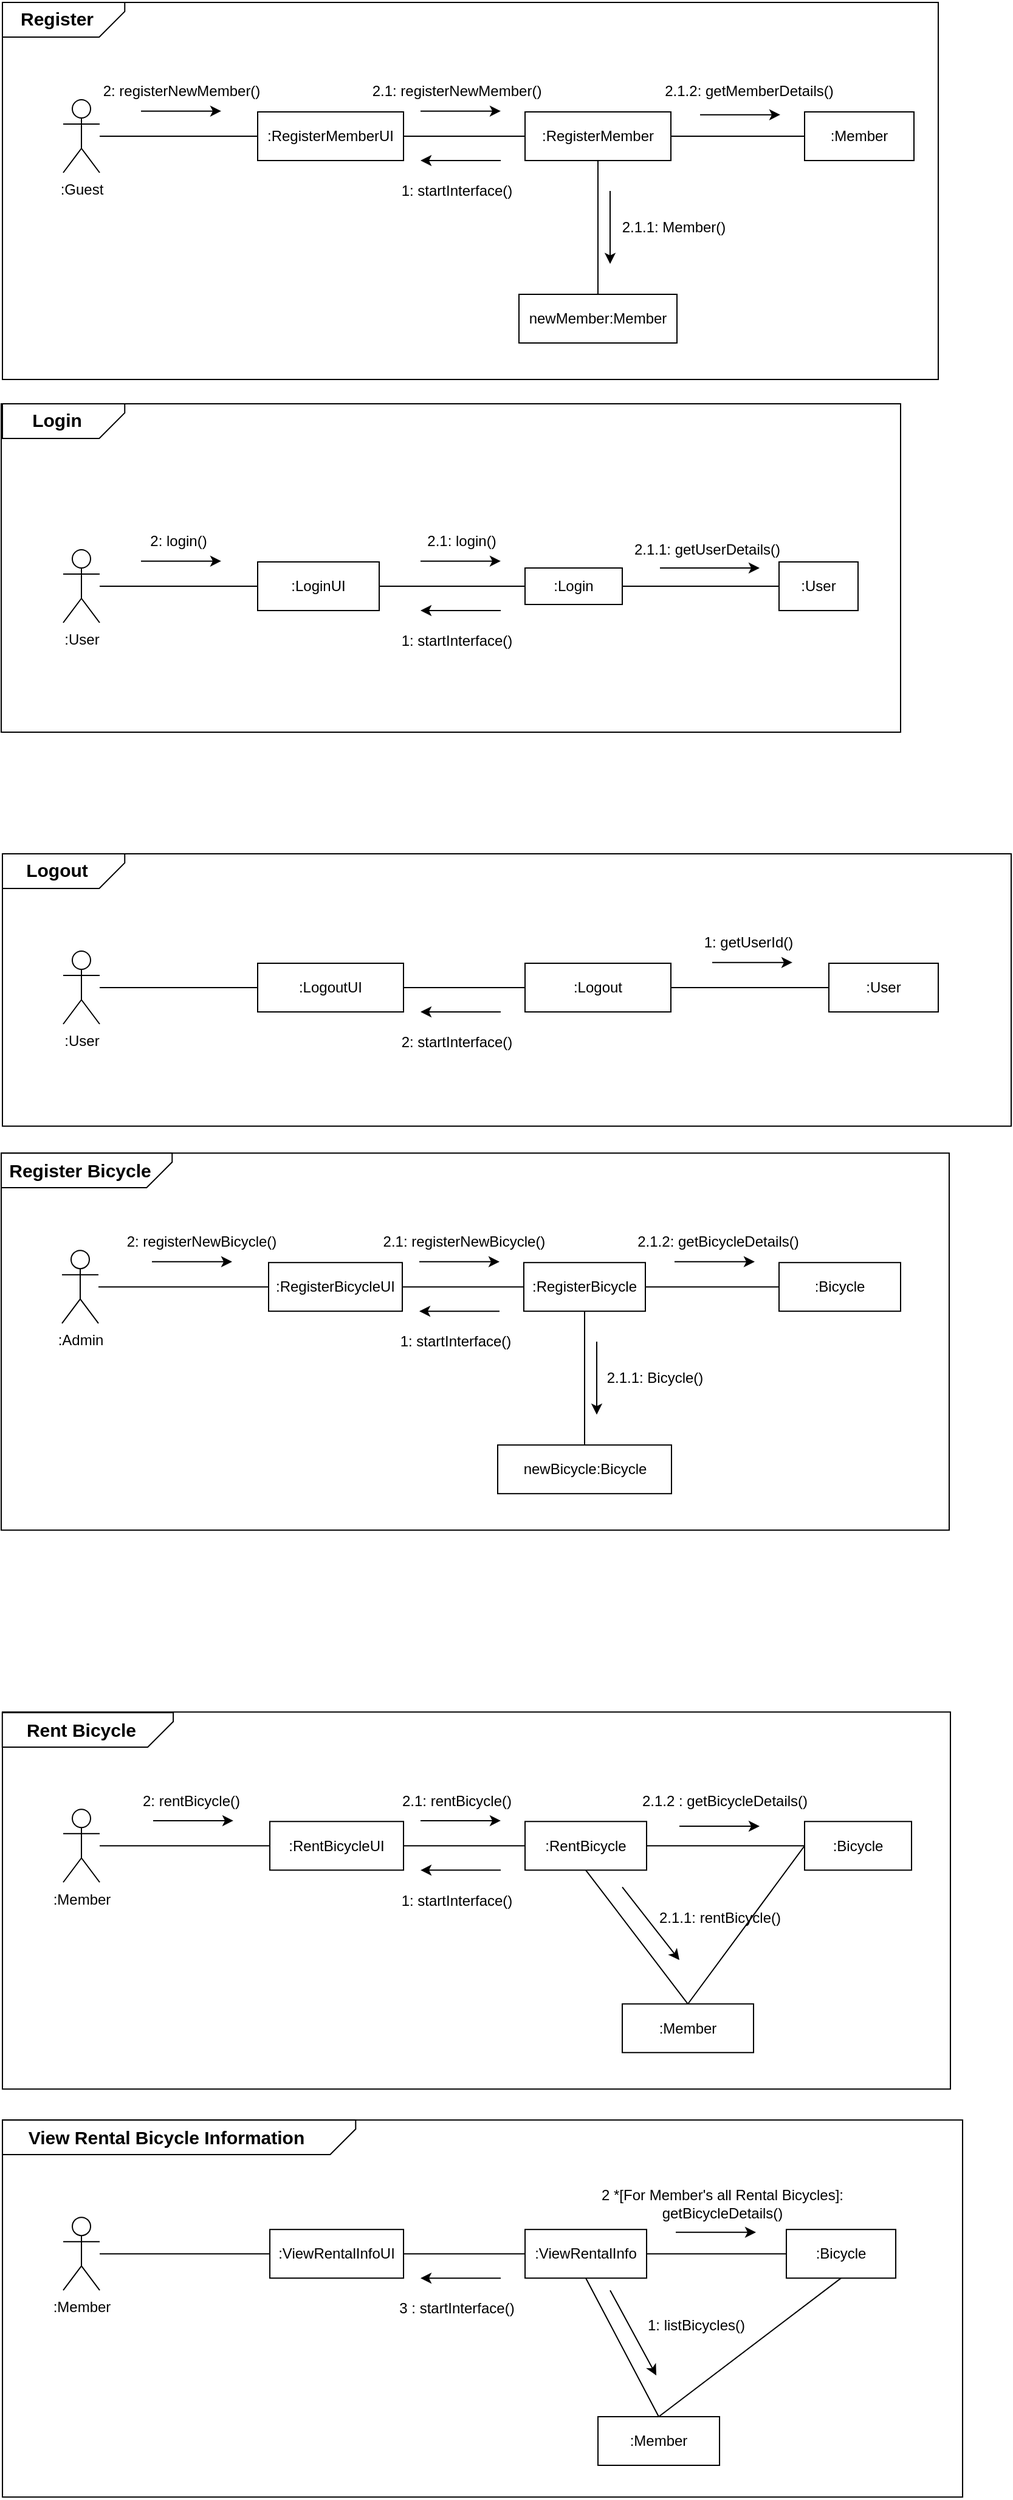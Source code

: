 <mxfile version="26.2.15">
  <diagram name="페이지-1" id="n28g4y-OUyf410SFKT3C">
    <mxGraphModel dx="1018" dy="777" grid="1" gridSize="10" guides="1" tooltips="1" connect="1" arrows="1" fold="1" page="1" pageScale="1" pageWidth="1000" pageHeight="700" math="0" shadow="0">
      <root>
        <mxCell id="0" />
        <mxCell id="1" parent="0" />
        <mxCell id="VfWwHx3MwapYfcLZFJRd-1" value="" style="rounded=0;whiteSpace=wrap;html=1;" parent="1" vertex="1">
          <mxGeometry x="15.01" y="10" width="770" height="310" as="geometry" />
        </mxCell>
        <mxCell id="VfWwHx3MwapYfcLZFJRd-2" value=":Guest" style="shape=umlActor;verticalLabelPosition=bottom;verticalAlign=top;html=1;outlineConnect=0;" parent="1" vertex="1">
          <mxGeometry x="65.01" y="90" width="30" height="60" as="geometry" />
        </mxCell>
        <mxCell id="VfWwHx3MwapYfcLZFJRd-3" value=":RegisterMemberUI" style="rounded=0;whiteSpace=wrap;html=1;" parent="1" vertex="1">
          <mxGeometry x="225.01" y="100" width="120" height="40" as="geometry" />
        </mxCell>
        <mxCell id="VfWwHx3MwapYfcLZFJRd-4" value=":RegisterMember" style="rounded=0;whiteSpace=wrap;html=1;" parent="1" vertex="1">
          <mxGeometry x="445.01" y="100" width="120" height="40" as="geometry" />
        </mxCell>
        <mxCell id="VfWwHx3MwapYfcLZFJRd-5" value="" style="endArrow=none;html=1;rounded=0;exitX=1;exitY=0.5;exitDx=0;exitDy=0;entryX=0;entryY=0.5;entryDx=0;entryDy=0;" parent="1" source="VfWwHx3MwapYfcLZFJRd-3" target="VfWwHx3MwapYfcLZFJRd-4" edge="1">
          <mxGeometry width="50" height="50" relative="1" as="geometry">
            <mxPoint x="385.01" y="170" as="sourcePoint" />
            <mxPoint x="435.01" y="120" as="targetPoint" />
          </mxGeometry>
        </mxCell>
        <mxCell id="VfWwHx3MwapYfcLZFJRd-6" value="" style="endArrow=none;html=1;rounded=0;entryX=0;entryY=0.5;entryDx=0;entryDy=0;" parent="1" source="VfWwHx3MwapYfcLZFJRd-2" target="VfWwHx3MwapYfcLZFJRd-3" edge="1">
          <mxGeometry width="50" height="50" relative="1" as="geometry">
            <mxPoint x="385.01" y="170" as="sourcePoint" />
            <mxPoint x="435.01" y="120" as="targetPoint" />
          </mxGeometry>
        </mxCell>
        <mxCell id="VfWwHx3MwapYfcLZFJRd-7" value=":Member" style="rounded=0;whiteSpace=wrap;html=1;" parent="1" vertex="1">
          <mxGeometry x="675.01" y="100" width="90" height="40" as="geometry" />
        </mxCell>
        <mxCell id="VfWwHx3MwapYfcLZFJRd-8" value="" style="endArrow=none;html=1;rounded=0;entryX=0.5;entryY=1;entryDx=0;entryDy=0;exitX=0.5;exitY=0;exitDx=0;exitDy=0;" parent="1" source="VfWwHx3MwapYfcLZFJRd-14" target="VfWwHx3MwapYfcLZFJRd-4" edge="1">
          <mxGeometry width="50" height="50" relative="1" as="geometry">
            <mxPoint x="615.01" y="250" as="sourcePoint" />
            <mxPoint x="445.01" y="120" as="targetPoint" />
          </mxGeometry>
        </mxCell>
        <mxCell id="VfWwHx3MwapYfcLZFJRd-9" value="" style="endArrow=classic;html=1;rounded=0;" parent="1" edge="1">
          <mxGeometry width="50" height="50" relative="1" as="geometry">
            <mxPoint x="425.01" y="140" as="sourcePoint" />
            <mxPoint x="359.01" y="140" as="targetPoint" />
          </mxGeometry>
        </mxCell>
        <mxCell id="VfWwHx3MwapYfcLZFJRd-10" value="" style="group" parent="1" vertex="1" connectable="0">
          <mxGeometry x="15.015" y="30.005" width="167.5" height="82.82" as="geometry" />
        </mxCell>
        <mxCell id="VfWwHx3MwapYfcLZFJRd-11" value="" style="shape=card;whiteSpace=wrap;html=1;rotation=90;direction=south;size=21;" parent="VfWwHx3MwapYfcLZFJRd-10" vertex="1">
          <mxGeometry x="36.09" y="-56.09" width="28.44" height="100.64" as="geometry" />
        </mxCell>
        <mxCell id="VfWwHx3MwapYfcLZFJRd-12" value="&lt;font style=&quot;font-size: 15px;&quot;&gt;&lt;b&gt;Register&lt;/b&gt;&lt;/font&gt;" style="text;html=1;align=center;verticalAlign=middle;whiteSpace=wrap;rounded=0;" parent="VfWwHx3MwapYfcLZFJRd-10" vertex="1">
          <mxGeometry x="0.005" y="-21.995" width="90" height="30" as="geometry" />
        </mxCell>
        <mxCell id="VfWwHx3MwapYfcLZFJRd-13" value="1: startInterface()" style="text;html=1;align=center;verticalAlign=middle;whiteSpace=wrap;rounded=0;" parent="1" vertex="1">
          <mxGeometry x="329.01" y="150" width="120" height="30" as="geometry" />
        </mxCell>
        <mxCell id="VfWwHx3MwapYfcLZFJRd-14" value="newMember:Member" style="rounded=0;whiteSpace=wrap;html=1;" parent="1" vertex="1">
          <mxGeometry x="440.01" y="250" width="130" height="40" as="geometry" />
        </mxCell>
        <mxCell id="VfWwHx3MwapYfcLZFJRd-15" value="" style="endArrow=classic;html=1;rounded=0;" parent="1" edge="1">
          <mxGeometry width="50" height="50" relative="1" as="geometry">
            <mxPoint x="359.01" y="99.33" as="sourcePoint" />
            <mxPoint x="425.01" y="99.33" as="targetPoint" />
          </mxGeometry>
        </mxCell>
        <mxCell id="VfWwHx3MwapYfcLZFJRd-16" value="" style="endArrow=classic;html=1;rounded=0;" parent="1" edge="1">
          <mxGeometry width="50" height="50" relative="1" as="geometry">
            <mxPoint x="129.01" y="99.33" as="sourcePoint" />
            <mxPoint x="195.01" y="99.33" as="targetPoint" />
          </mxGeometry>
        </mxCell>
        <mxCell id="VfWwHx3MwapYfcLZFJRd-17" value="2: registerNewMember()" style="text;html=1;align=center;verticalAlign=middle;whiteSpace=wrap;rounded=0;" parent="1" vertex="1">
          <mxGeometry x="95.01" y="68" width="134.99" height="30" as="geometry" />
        </mxCell>
        <mxCell id="VfWwHx3MwapYfcLZFJRd-18" value="2.1.1: Member()" style="text;html=1;align=center;verticalAlign=middle;whiteSpace=wrap;rounded=0;" parent="1" vertex="1">
          <mxGeometry x="505.01" y="180" width="125" height="30" as="geometry" />
        </mxCell>
        <mxCell id="VfWwHx3MwapYfcLZFJRd-19" value="2.1: registerNewMember()" style="text;html=1;align=center;verticalAlign=middle;whiteSpace=wrap;rounded=0;" parent="1" vertex="1">
          <mxGeometry x="316.01" y="68" width="146" height="30" as="geometry" />
        </mxCell>
        <mxCell id="VfWwHx3MwapYfcLZFJRd-20" value="" style="endArrow=classic;html=1;rounded=0;" parent="1" edge="1">
          <mxGeometry width="50" height="50" relative="1" as="geometry">
            <mxPoint x="515.01" y="165" as="sourcePoint" />
            <mxPoint x="515.01" y="225" as="targetPoint" />
          </mxGeometry>
        </mxCell>
        <mxCell id="VfWwHx3MwapYfcLZFJRd-21" value="" style="endArrow=none;html=1;rounded=0;entryX=0;entryY=0.5;entryDx=0;entryDy=0;exitX=1;exitY=0.5;exitDx=0;exitDy=0;" parent="1" source="VfWwHx3MwapYfcLZFJRd-4" target="VfWwHx3MwapYfcLZFJRd-7" edge="1">
          <mxGeometry width="50" height="50" relative="1" as="geometry">
            <mxPoint x="565.01" y="140" as="sourcePoint" />
            <mxPoint x="615.01" y="90" as="targetPoint" />
          </mxGeometry>
        </mxCell>
        <mxCell id="VfWwHx3MwapYfcLZFJRd-22" value="" style="endArrow=classic;html=1;rounded=0;" parent="1" edge="1">
          <mxGeometry width="50" height="50" relative="1" as="geometry">
            <mxPoint x="589.01" y="102.33" as="sourcePoint" />
            <mxPoint x="655.01" y="102.33" as="targetPoint" />
          </mxGeometry>
        </mxCell>
        <mxCell id="VfWwHx3MwapYfcLZFJRd-23" value="2.1.2: getMemberDetails()" style="text;html=1;align=center;verticalAlign=middle;whiteSpace=wrap;rounded=0;" parent="1" vertex="1">
          <mxGeometry x="535.01" y="68" width="189" height="30" as="geometry" />
        </mxCell>
        <mxCell id="VfWwHx3MwapYfcLZFJRd-24" value="" style="rounded=0;whiteSpace=wrap;html=1;" parent="1" vertex="1">
          <mxGeometry x="14" y="340" width="740" height="270" as="geometry" />
        </mxCell>
        <mxCell id="VfWwHx3MwapYfcLZFJRd-25" value=":User" style="shape=umlActor;verticalLabelPosition=bottom;verticalAlign=top;html=1;outlineConnect=0;" parent="1" vertex="1">
          <mxGeometry x="65" y="459.995" width="30" height="60" as="geometry" />
        </mxCell>
        <mxCell id="VfWwHx3MwapYfcLZFJRd-26" value=":Login&lt;span style=&quot;background-color: transparent; color: light-dark(rgb(0, 0, 0), rgb(255, 255, 255));&quot;&gt;UI&lt;/span&gt;" style="rounded=0;whiteSpace=wrap;html=1;" parent="1" vertex="1">
          <mxGeometry x="225" y="470" width="100" height="40" as="geometry" />
        </mxCell>
        <mxCell id="VfWwHx3MwapYfcLZFJRd-27" value=":Login" style="rounded=0;whiteSpace=wrap;html=1;" parent="1" vertex="1">
          <mxGeometry x="445" y="475" width="80" height="30" as="geometry" />
        </mxCell>
        <mxCell id="VfWwHx3MwapYfcLZFJRd-28" value="" style="endArrow=none;html=1;rounded=0;exitX=1;exitY=0.5;exitDx=0;exitDy=0;entryX=0;entryY=0.5;entryDx=0;entryDy=0;" parent="1" source="VfWwHx3MwapYfcLZFJRd-26" target="VfWwHx3MwapYfcLZFJRd-27" edge="1">
          <mxGeometry width="50" height="50" relative="1" as="geometry">
            <mxPoint x="385" y="539.995" as="sourcePoint" />
            <mxPoint x="435" y="489.995" as="targetPoint" />
          </mxGeometry>
        </mxCell>
        <mxCell id="VfWwHx3MwapYfcLZFJRd-29" value="" style="endArrow=none;html=1;rounded=0;entryX=0;entryY=0.5;entryDx=0;entryDy=0;" parent="1" source="VfWwHx3MwapYfcLZFJRd-25" target="VfWwHx3MwapYfcLZFJRd-26" edge="1">
          <mxGeometry width="50" height="50" relative="1" as="geometry">
            <mxPoint x="385" y="539.995" as="sourcePoint" />
            <mxPoint x="435" y="489.995" as="targetPoint" />
          </mxGeometry>
        </mxCell>
        <mxCell id="VfWwHx3MwapYfcLZFJRd-30" value="" style="endArrow=none;html=1;rounded=0;entryX=1;entryY=0.5;entryDx=0;entryDy=0;exitX=0;exitY=0.5;exitDx=0;exitDy=0;" parent="1" source="VfWwHx3MwapYfcLZFJRd-40" target="VfWwHx3MwapYfcLZFJRd-27" edge="1">
          <mxGeometry width="50" height="50" relative="1" as="geometry">
            <mxPoint x="665" y="490.005" as="sourcePoint" />
            <mxPoint x="445" y="489.995" as="targetPoint" />
          </mxGeometry>
        </mxCell>
        <mxCell id="VfWwHx3MwapYfcLZFJRd-31" value="" style="endArrow=classic;html=1;rounded=0;" parent="1" edge="1">
          <mxGeometry width="50" height="50" relative="1" as="geometry">
            <mxPoint x="425" y="509.995" as="sourcePoint" />
            <mxPoint x="359" y="509.995" as="targetPoint" />
          </mxGeometry>
        </mxCell>
        <mxCell id="VfWwHx3MwapYfcLZFJRd-32" value="" style="group" parent="1" vertex="1" connectable="0">
          <mxGeometry x="15.005" y="400" width="167.5" height="82.82" as="geometry" />
        </mxCell>
        <mxCell id="VfWwHx3MwapYfcLZFJRd-33" value="" style="shape=card;whiteSpace=wrap;html=1;rotation=90;direction=south;size=21;" parent="VfWwHx3MwapYfcLZFJRd-32" vertex="1">
          <mxGeometry x="36.09" y="-96.09" width="28.44" height="100.64" as="geometry" />
        </mxCell>
        <mxCell id="VfWwHx3MwapYfcLZFJRd-34" value="&lt;font style=&quot;font-size: 15px;&quot;&gt;&lt;b&gt;Login&lt;/b&gt;&lt;/font&gt;" style="text;html=1;align=center;verticalAlign=middle;whiteSpace=wrap;rounded=0;" parent="VfWwHx3MwapYfcLZFJRd-32" vertex="1">
          <mxGeometry x="0.005" y="-61.995" width="90" height="30" as="geometry" />
        </mxCell>
        <mxCell id="VfWwHx3MwapYfcLZFJRd-35" value="1: startInterface()" style="text;html=1;align=center;verticalAlign=middle;whiteSpace=wrap;rounded=0;" parent="1" vertex="1">
          <mxGeometry x="329" y="519.995" width="120" height="30" as="geometry" />
        </mxCell>
        <mxCell id="VfWwHx3MwapYfcLZFJRd-36" value="" style="endArrow=classic;html=1;rounded=0;" parent="1" edge="1">
          <mxGeometry width="50" height="50" relative="1" as="geometry">
            <mxPoint x="359" y="469.325" as="sourcePoint" />
            <mxPoint x="425" y="469.325" as="targetPoint" />
          </mxGeometry>
        </mxCell>
        <mxCell id="VfWwHx3MwapYfcLZFJRd-37" value="" style="endArrow=classic;html=1;rounded=0;" parent="1" edge="1">
          <mxGeometry width="50" height="50" relative="1" as="geometry">
            <mxPoint x="129" y="469.325" as="sourcePoint" />
            <mxPoint x="195" y="469.325" as="targetPoint" />
          </mxGeometry>
        </mxCell>
        <mxCell id="VfWwHx3MwapYfcLZFJRd-38" value="2: login&lt;span style=&quot;background-color: transparent; color: light-dark(rgb(0, 0, 0), rgb(255, 255, 255));&quot;&gt;()&lt;/span&gt;" style="text;html=1;align=center;verticalAlign=middle;whiteSpace=wrap;rounded=0;" parent="1" vertex="1">
          <mxGeometry x="95" y="437.995" width="130" height="30" as="geometry" />
        </mxCell>
        <mxCell id="VfWwHx3MwapYfcLZFJRd-39" value="2.1: login()" style="text;html=1;align=center;verticalAlign=middle;whiteSpace=wrap;rounded=0;" parent="1" vertex="1">
          <mxGeometry x="320" y="437.995" width="146" height="30" as="geometry" />
        </mxCell>
        <mxCell id="VfWwHx3MwapYfcLZFJRd-40" value=":User" style="rounded=0;whiteSpace=wrap;html=1;" parent="1" vertex="1">
          <mxGeometry x="654" y="470.01" width="65" height="40" as="geometry" />
        </mxCell>
        <mxCell id="VfWwHx3MwapYfcLZFJRd-41" value="" style="endArrow=classic;html=1;rounded=0;" parent="1" edge="1">
          <mxGeometry width="50" height="50" relative="1" as="geometry">
            <mxPoint x="556" y="475" as="sourcePoint" />
            <mxPoint x="638" y="475" as="targetPoint" />
          </mxGeometry>
        </mxCell>
        <mxCell id="VfWwHx3MwapYfcLZFJRd-42" value="2.1.1: getUserDetails()" style="text;html=1;align=center;verticalAlign=middle;whiteSpace=wrap;rounded=0;" parent="1" vertex="1">
          <mxGeometry x="525" y="445" width="140" height="30" as="geometry" />
        </mxCell>
        <mxCell id="VfWwHx3MwapYfcLZFJRd-43" value="" style="rounded=0;whiteSpace=wrap;html=1;" parent="1" vertex="1">
          <mxGeometry x="15" y="710" width="830" height="223.91" as="geometry" />
        </mxCell>
        <mxCell id="VfWwHx3MwapYfcLZFJRd-44" value=":User" style="shape=umlActor;verticalLabelPosition=bottom;verticalAlign=top;html=1;outlineConnect=0;" parent="1" vertex="1">
          <mxGeometry x="65" y="789.995" width="30" height="60" as="geometry" />
        </mxCell>
        <mxCell id="VfWwHx3MwapYfcLZFJRd-45" value=":LogoutUI" style="rounded=0;whiteSpace=wrap;html=1;" parent="1" vertex="1">
          <mxGeometry x="225" y="799.995" width="120" height="40" as="geometry" />
        </mxCell>
        <mxCell id="VfWwHx3MwapYfcLZFJRd-46" value=":Logout" style="rounded=0;whiteSpace=wrap;html=1;" parent="1" vertex="1">
          <mxGeometry x="445" y="799.995" width="120" height="40" as="geometry" />
        </mxCell>
        <mxCell id="VfWwHx3MwapYfcLZFJRd-47" value="" style="endArrow=none;html=1;rounded=0;exitX=1;exitY=0.5;exitDx=0;exitDy=0;entryX=0;entryY=0.5;entryDx=0;entryDy=0;" parent="1" source="VfWwHx3MwapYfcLZFJRd-45" target="VfWwHx3MwapYfcLZFJRd-46" edge="1">
          <mxGeometry width="50" height="50" relative="1" as="geometry">
            <mxPoint x="385" y="869.995" as="sourcePoint" />
            <mxPoint x="435" y="819.995" as="targetPoint" />
          </mxGeometry>
        </mxCell>
        <mxCell id="VfWwHx3MwapYfcLZFJRd-48" value="" style="endArrow=none;html=1;rounded=0;entryX=0;entryY=0.5;entryDx=0;entryDy=0;" parent="1" source="VfWwHx3MwapYfcLZFJRd-44" target="VfWwHx3MwapYfcLZFJRd-45" edge="1">
          <mxGeometry width="50" height="50" relative="1" as="geometry">
            <mxPoint x="385" y="869.995" as="sourcePoint" />
            <mxPoint x="435" y="819.995" as="targetPoint" />
          </mxGeometry>
        </mxCell>
        <mxCell id="VfWwHx3MwapYfcLZFJRd-49" value=":User" style="rounded=0;whiteSpace=wrap;html=1;" parent="1" vertex="1">
          <mxGeometry x="695" y="799.995" width="90" height="40" as="geometry" />
        </mxCell>
        <mxCell id="VfWwHx3MwapYfcLZFJRd-50" value="" style="endArrow=none;html=1;rounded=0;entryX=1;entryY=0.5;entryDx=0;entryDy=0;exitX=0;exitY=0.5;exitDx=0;exitDy=0;" parent="1" source="VfWwHx3MwapYfcLZFJRd-49" target="VfWwHx3MwapYfcLZFJRd-46" edge="1">
          <mxGeometry width="50" height="50" relative="1" as="geometry">
            <mxPoint x="615" y="949.995" as="sourcePoint" />
            <mxPoint x="445" y="819.995" as="targetPoint" />
          </mxGeometry>
        </mxCell>
        <mxCell id="VfWwHx3MwapYfcLZFJRd-51" value="" style="endArrow=classic;html=1;rounded=0;" parent="1" edge="1">
          <mxGeometry width="50" height="50" relative="1" as="geometry">
            <mxPoint x="425" y="839.995" as="sourcePoint" />
            <mxPoint x="359" y="839.995" as="targetPoint" />
          </mxGeometry>
        </mxCell>
        <mxCell id="VfWwHx3MwapYfcLZFJRd-52" value="" style="group" parent="1" vertex="1" connectable="0">
          <mxGeometry x="15.005" y="730" width="167.5" height="82.82" as="geometry" />
        </mxCell>
        <mxCell id="VfWwHx3MwapYfcLZFJRd-53" value="" style="shape=card;whiteSpace=wrap;html=1;rotation=90;direction=south;size=21;" parent="VfWwHx3MwapYfcLZFJRd-52" vertex="1">
          <mxGeometry x="36.09" y="-56.09" width="28.44" height="100.64" as="geometry" />
        </mxCell>
        <mxCell id="VfWwHx3MwapYfcLZFJRd-54" value="&lt;span style=&quot;font-size: 15px;&quot;&gt;&lt;b&gt;Logout&lt;/b&gt;&lt;/span&gt;" style="text;html=1;align=center;verticalAlign=middle;whiteSpace=wrap;rounded=0;" parent="VfWwHx3MwapYfcLZFJRd-52" vertex="1">
          <mxGeometry x="0.005" y="-21.995" width="90" height="30" as="geometry" />
        </mxCell>
        <mxCell id="VfWwHx3MwapYfcLZFJRd-55" value="2: startInterface()" style="text;html=1;align=center;verticalAlign=middle;whiteSpace=wrap;rounded=0;" parent="1" vertex="1">
          <mxGeometry x="329" y="849.995" width="120" height="30" as="geometry" />
        </mxCell>
        <mxCell id="VfWwHx3MwapYfcLZFJRd-60" value="" style="endArrow=classic;html=1;rounded=0;" parent="1" edge="1">
          <mxGeometry width="50" height="50" relative="1" as="geometry">
            <mxPoint x="599" y="799.325" as="sourcePoint" />
            <mxPoint x="665" y="799.325" as="targetPoint" />
          </mxGeometry>
        </mxCell>
        <mxCell id="VfWwHx3MwapYfcLZFJRd-61" value="1: getUserId()" style="text;html=1;align=center;verticalAlign=middle;whiteSpace=wrap;rounded=0;" parent="1" vertex="1">
          <mxGeometry x="556" y="767.995" width="146" height="30" as="geometry" />
        </mxCell>
        <mxCell id="VfWwHx3MwapYfcLZFJRd-76" value="" style="rounded=0;whiteSpace=wrap;html=1;" parent="1" vertex="1">
          <mxGeometry x="14.0" y="956.09" width="780" height="310" as="geometry" />
        </mxCell>
        <mxCell id="VfWwHx3MwapYfcLZFJRd-77" value=":Admin" style="shape=umlActor;verticalLabelPosition=bottom;verticalAlign=top;html=1;outlineConnect=0;" parent="1" vertex="1">
          <mxGeometry x="64.0" y="1036.085" width="30" height="60" as="geometry" />
        </mxCell>
        <mxCell id="VfWwHx3MwapYfcLZFJRd-78" value=":RegisterBicycleUI" style="rounded=0;whiteSpace=wrap;html=1;" parent="1" vertex="1">
          <mxGeometry x="234.0" y="1046.085" width="110" height="40" as="geometry" />
        </mxCell>
        <mxCell id="VfWwHx3MwapYfcLZFJRd-79" value=":RegisterBicycle" style="rounded=0;whiteSpace=wrap;html=1;" parent="1" vertex="1">
          <mxGeometry x="444" y="1046.09" width="100" height="40" as="geometry" />
        </mxCell>
        <mxCell id="VfWwHx3MwapYfcLZFJRd-80" value="" style="endArrow=none;html=1;rounded=0;exitX=1;exitY=0.5;exitDx=0;exitDy=0;entryX=0;entryY=0.5;entryDx=0;entryDy=0;" parent="1" source="VfWwHx3MwapYfcLZFJRd-78" target="VfWwHx3MwapYfcLZFJRd-79" edge="1">
          <mxGeometry width="50" height="50" relative="1" as="geometry">
            <mxPoint x="384" y="1116.085" as="sourcePoint" />
            <mxPoint x="434" y="1066.085" as="targetPoint" />
          </mxGeometry>
        </mxCell>
        <mxCell id="VfWwHx3MwapYfcLZFJRd-81" value="" style="endArrow=none;html=1;rounded=0;entryX=0;entryY=0.5;entryDx=0;entryDy=0;" parent="1" source="VfWwHx3MwapYfcLZFJRd-77" target="VfWwHx3MwapYfcLZFJRd-78" edge="1">
          <mxGeometry width="50" height="50" relative="1" as="geometry">
            <mxPoint x="384" y="1116.085" as="sourcePoint" />
            <mxPoint x="434" y="1066.085" as="targetPoint" />
          </mxGeometry>
        </mxCell>
        <mxCell id="VfWwHx3MwapYfcLZFJRd-82" value="" style="endArrow=none;html=1;rounded=0;entryX=1;entryY=0.5;entryDx=0;entryDy=0;exitX=0;exitY=0.5;exitDx=0;exitDy=0;" parent="1" source="VfWwHx3MwapYfcLZFJRd-94" target="VfWwHx3MwapYfcLZFJRd-79" edge="1">
          <mxGeometry width="50" height="50" relative="1" as="geometry">
            <mxPoint x="651" y="1066.09" as="sourcePoint" />
            <mxPoint x="444" y="1066.085" as="targetPoint" />
          </mxGeometry>
        </mxCell>
        <mxCell id="VfWwHx3MwapYfcLZFJRd-83" value="" style="endArrow=classic;html=1;rounded=0;" parent="1" edge="1">
          <mxGeometry width="50" height="50" relative="1" as="geometry">
            <mxPoint x="424" y="1086.085" as="sourcePoint" />
            <mxPoint x="358" y="1086.085" as="targetPoint" />
          </mxGeometry>
        </mxCell>
        <mxCell id="VfWwHx3MwapYfcLZFJRd-84" value="" style="shape=card;whiteSpace=wrap;html=1;rotation=90;direction=south;size=21;" parent="1" vertex="1">
          <mxGeometry x="70.1" y="900" width="28.44" height="140.64" as="geometry" />
        </mxCell>
        <mxCell id="VfWwHx3MwapYfcLZFJRd-85" value="&lt;span style=&quot;font-size: 15px;&quot;&gt;&lt;b&gt;Register Bicycle&lt;/b&gt;&lt;/span&gt;" style="text;html=1;align=center;verticalAlign=middle;whiteSpace=wrap;rounded=0;" parent="1" vertex="1">
          <mxGeometry x="19.0" y="955.32" width="120" height="30" as="geometry" />
        </mxCell>
        <mxCell id="VfWwHx3MwapYfcLZFJRd-86" value="1: startInterface()" style="text;html=1;align=center;verticalAlign=middle;whiteSpace=wrap;rounded=0;" parent="1" vertex="1">
          <mxGeometry x="328" y="1096.085" width="120" height="30" as="geometry" />
        </mxCell>
        <mxCell id="VfWwHx3MwapYfcLZFJRd-87" value="newBicycle:Bicycle" style="rounded=0;whiteSpace=wrap;html=1;" parent="1" vertex="1">
          <mxGeometry x="422.5" y="1196.09" width="143" height="40" as="geometry" />
        </mxCell>
        <mxCell id="VfWwHx3MwapYfcLZFJRd-88" value="" style="endArrow=classic;html=1;rounded=0;" parent="1" edge="1">
          <mxGeometry width="50" height="50" relative="1" as="geometry">
            <mxPoint x="358" y="1045.415" as="sourcePoint" />
            <mxPoint x="424" y="1045.415" as="targetPoint" />
          </mxGeometry>
        </mxCell>
        <mxCell id="VfWwHx3MwapYfcLZFJRd-89" value="" style="endArrow=classic;html=1;rounded=0;" parent="1" edge="1">
          <mxGeometry width="50" height="50" relative="1" as="geometry">
            <mxPoint x="138.0" y="1045.415" as="sourcePoint" />
            <mxPoint x="204.0" y="1045.415" as="targetPoint" />
          </mxGeometry>
        </mxCell>
        <mxCell id="VfWwHx3MwapYfcLZFJRd-90" value="2: registerNewBicycle()" style="text;html=1;align=center;verticalAlign=middle;whiteSpace=wrap;rounded=0;" parent="1" vertex="1">
          <mxGeometry x="114" y="1014.09" width="130" height="30" as="geometry" />
        </mxCell>
        <mxCell id="VfWwHx3MwapYfcLZFJRd-91" value="2.1.1: Bicycle()" style="text;html=1;align=center;verticalAlign=middle;whiteSpace=wrap;rounded=0;" parent="1" vertex="1">
          <mxGeometry x="504" y="1126.085" width="96" height="30" as="geometry" />
        </mxCell>
        <mxCell id="VfWwHx3MwapYfcLZFJRd-92" value="2.1: registerNewBicycle&lt;span style=&quot;background-color: transparent; color: light-dark(rgb(0, 0, 0), rgb(255, 255, 255));&quot;&gt;()&lt;/span&gt;" style="text;html=1;align=center;verticalAlign=middle;whiteSpace=wrap;rounded=0;" parent="1" vertex="1">
          <mxGeometry x="322" y="1014.085" width="146" height="30" as="geometry" />
        </mxCell>
        <mxCell id="VfWwHx3MwapYfcLZFJRd-93" value="" style="endArrow=classic;html=1;rounded=0;" parent="1" edge="1">
          <mxGeometry width="50" height="50" relative="1" as="geometry">
            <mxPoint x="504" y="1111.085" as="sourcePoint" />
            <mxPoint x="504" y="1171.085" as="targetPoint" />
          </mxGeometry>
        </mxCell>
        <mxCell id="VfWwHx3MwapYfcLZFJRd-94" value=":Bicycle" style="rounded=0;whiteSpace=wrap;html=1;" parent="1" vertex="1">
          <mxGeometry x="654" y="1046.09" width="100" height="40" as="geometry" />
        </mxCell>
        <mxCell id="VfWwHx3MwapYfcLZFJRd-95" value="" style="endArrow=none;html=1;rounded=0;entryX=0.5;entryY=1;entryDx=0;entryDy=0;exitX=0.5;exitY=0;exitDx=0;exitDy=0;" parent="1" source="VfWwHx3MwapYfcLZFJRd-87" target="VfWwHx3MwapYfcLZFJRd-79" edge="1">
          <mxGeometry width="50" height="50" relative="1" as="geometry">
            <mxPoint x="394" y="1230" as="sourcePoint" />
            <mxPoint x="444" y="1180" as="targetPoint" />
          </mxGeometry>
        </mxCell>
        <mxCell id="VfWwHx3MwapYfcLZFJRd-96" value="" style="endArrow=classic;html=1;rounded=0;" parent="1" edge="1">
          <mxGeometry width="50" height="50" relative="1" as="geometry">
            <mxPoint x="568" y="1045.415" as="sourcePoint" />
            <mxPoint x="634" y="1045.415" as="targetPoint" />
          </mxGeometry>
        </mxCell>
        <mxCell id="VfWwHx3MwapYfcLZFJRd-97" value="2.1.2: getBicycleDetails&lt;span style=&quot;background-color: transparent; color: light-dark(rgb(0, 0, 0), rgb(255, 255, 255));&quot;&gt;()&lt;/span&gt;" style="text;html=1;align=center;verticalAlign=middle;whiteSpace=wrap;rounded=0;" parent="1" vertex="1">
          <mxGeometry x="531" y="1014.085" width="146" height="30" as="geometry" />
        </mxCell>
        <mxCell id="VfWwHx3MwapYfcLZFJRd-98" value="" style="rounded=0;whiteSpace=wrap;html=1;" parent="1" vertex="1">
          <mxGeometry x="15.01" y="1415.64" width="780" height="310" as="geometry" />
        </mxCell>
        <mxCell id="VfWwHx3MwapYfcLZFJRd-99" value=":Member" style="shape=umlActor;verticalLabelPosition=bottom;verticalAlign=top;html=1;outlineConnect=0;" parent="1" vertex="1">
          <mxGeometry x="65.01" y="1495.635" width="30" height="60" as="geometry" />
        </mxCell>
        <mxCell id="VfWwHx3MwapYfcLZFJRd-100" value=":RentBicycleUI" style="rounded=0;whiteSpace=wrap;html=1;" parent="1" vertex="1">
          <mxGeometry x="235.01" y="1505.635" width="110" height="40" as="geometry" />
        </mxCell>
        <mxCell id="VfWwHx3MwapYfcLZFJRd-101" value=":RentBicycle" style="rounded=0;whiteSpace=wrap;html=1;" parent="1" vertex="1">
          <mxGeometry x="445.01" y="1505.635" width="100" height="40" as="geometry" />
        </mxCell>
        <mxCell id="VfWwHx3MwapYfcLZFJRd-102" value="" style="endArrow=none;html=1;rounded=0;exitX=1;exitY=0.5;exitDx=0;exitDy=0;entryX=0;entryY=0.5;entryDx=0;entryDy=0;" parent="1" source="VfWwHx3MwapYfcLZFJRd-100" target="VfWwHx3MwapYfcLZFJRd-101" edge="1">
          <mxGeometry width="50" height="50" relative="1" as="geometry">
            <mxPoint x="385.01" y="1575.635" as="sourcePoint" />
            <mxPoint x="435.01" y="1525.635" as="targetPoint" />
          </mxGeometry>
        </mxCell>
        <mxCell id="VfWwHx3MwapYfcLZFJRd-103" value="" style="endArrow=none;html=1;rounded=0;entryX=0;entryY=0.5;entryDx=0;entryDy=0;" parent="1" source="VfWwHx3MwapYfcLZFJRd-99" target="VfWwHx3MwapYfcLZFJRd-100" edge="1">
          <mxGeometry width="50" height="50" relative="1" as="geometry">
            <mxPoint x="385.01" y="1575.635" as="sourcePoint" />
            <mxPoint x="435.01" y="1525.635" as="targetPoint" />
          </mxGeometry>
        </mxCell>
        <mxCell id="VfWwHx3MwapYfcLZFJRd-104" value=":Member" style="rounded=0;whiteSpace=wrap;html=1;" parent="1" vertex="1">
          <mxGeometry x="525.01" y="1655.64" width="108" height="40" as="geometry" />
        </mxCell>
        <mxCell id="VfWwHx3MwapYfcLZFJRd-105" value="" style="endArrow=classic;html=1;rounded=0;" parent="1" edge="1">
          <mxGeometry width="50" height="50" relative="1" as="geometry">
            <mxPoint x="425.01" y="1545.635" as="sourcePoint" />
            <mxPoint x="359.01" y="1545.635" as="targetPoint" />
          </mxGeometry>
        </mxCell>
        <mxCell id="VfWwHx3MwapYfcLZFJRd-106" value="1: startInterface()" style="text;html=1;align=center;verticalAlign=middle;whiteSpace=wrap;rounded=0;" parent="1" vertex="1">
          <mxGeometry x="329.01" y="1555.635" width="120" height="30" as="geometry" />
        </mxCell>
        <mxCell id="VfWwHx3MwapYfcLZFJRd-107" value=":Bicycle" style="rounded=0;whiteSpace=wrap;html=1;" parent="1" vertex="1">
          <mxGeometry x="675.01" y="1505.64" width="88" height="40" as="geometry" />
        </mxCell>
        <mxCell id="VfWwHx3MwapYfcLZFJRd-108" value="" style="endArrow=classic;html=1;rounded=0;" parent="1" edge="1">
          <mxGeometry width="50" height="50" relative="1" as="geometry">
            <mxPoint x="359.01" y="1504.965" as="sourcePoint" />
            <mxPoint x="425.01" y="1504.965" as="targetPoint" />
          </mxGeometry>
        </mxCell>
        <mxCell id="VfWwHx3MwapYfcLZFJRd-109" value="" style="endArrow=classic;html=1;rounded=0;" parent="1" edge="1">
          <mxGeometry width="50" height="50" relative="1" as="geometry">
            <mxPoint x="139.01" y="1504.965" as="sourcePoint" />
            <mxPoint x="205.01" y="1504.965" as="targetPoint" />
          </mxGeometry>
        </mxCell>
        <mxCell id="VfWwHx3MwapYfcLZFJRd-110" value="2: rentBicycle()" style="text;html=1;align=center;verticalAlign=middle;whiteSpace=wrap;rounded=0;" parent="1" vertex="1">
          <mxGeometry x="115.01" y="1473.635" width="111" height="30" as="geometry" />
        </mxCell>
        <mxCell id="VfWwHx3MwapYfcLZFJRd-111" value="2.1.2 : getBicycleDetails()" style="text;html=1;align=center;verticalAlign=middle;whiteSpace=wrap;rounded=0;" parent="1" vertex="1">
          <mxGeometry x="534.01" y="1473.64" width="151" height="30" as="geometry" />
        </mxCell>
        <mxCell id="VfWwHx3MwapYfcLZFJRd-112" value="2.1: rentBicycle()" style="text;html=1;align=center;verticalAlign=middle;whiteSpace=wrap;rounded=0;" parent="1" vertex="1">
          <mxGeometry x="316.01" y="1473.635" width="146" height="30" as="geometry" />
        </mxCell>
        <mxCell id="VfWwHx3MwapYfcLZFJRd-113" value="" style="endArrow=classic;html=1;rounded=0;" parent="1" edge="1">
          <mxGeometry width="50" height="50" relative="1" as="geometry">
            <mxPoint x="525.01" y="1559.555" as="sourcePoint" />
            <mxPoint x="572.01" y="1619.56" as="targetPoint" />
          </mxGeometry>
        </mxCell>
        <mxCell id="VfWwHx3MwapYfcLZFJRd-114" value="" style="shape=card;whiteSpace=wrap;html=1;rotation=90;direction=south;size=21;" parent="1" vertex="1">
          <mxGeometry x="71.01" y="1360.0" width="28.44" height="140.64" as="geometry" />
        </mxCell>
        <mxCell id="VfWwHx3MwapYfcLZFJRd-115" value="&lt;span style=&quot;font-size: 15px;&quot;&gt;&lt;b&gt;Rent Bicycle&lt;/b&gt;&lt;/span&gt;" style="text;html=1;align=center;verticalAlign=middle;whiteSpace=wrap;rounded=0;" parent="1" vertex="1">
          <mxGeometry x="20.01" y="1415.32" width="120" height="30" as="geometry" />
        </mxCell>
        <mxCell id="VfWwHx3MwapYfcLZFJRd-116" value="" style="endArrow=none;html=1;rounded=0;entryX=0.5;entryY=1;entryDx=0;entryDy=0;exitX=0.5;exitY=0;exitDx=0;exitDy=0;" parent="1" source="VfWwHx3MwapYfcLZFJRd-104" target="VfWwHx3MwapYfcLZFJRd-101" edge="1">
          <mxGeometry width="50" height="50" relative="1" as="geometry">
            <mxPoint x="495.01" y="1655.64" as="sourcePoint" />
            <mxPoint x="495.01" y="1569.55" as="targetPoint" />
          </mxGeometry>
        </mxCell>
        <mxCell id="VfWwHx3MwapYfcLZFJRd-117" value="2.1.1: rentBicycle()" style="text;html=1;align=center;verticalAlign=middle;whiteSpace=wrap;rounded=0;" parent="1" vertex="1">
          <mxGeometry x="534.01" y="1569.55" width="143" height="30" as="geometry" />
        </mxCell>
        <mxCell id="VfWwHx3MwapYfcLZFJRd-118" value="" style="endArrow=none;html=1;rounded=0;entryX=1;entryY=0.5;entryDx=0;entryDy=0;exitX=0;exitY=0.5;exitDx=0;exitDy=0;" parent="1" source="VfWwHx3MwapYfcLZFJRd-107" target="VfWwHx3MwapYfcLZFJRd-101" edge="1">
          <mxGeometry width="50" height="50" relative="1" as="geometry">
            <mxPoint x="525.01" y="1569.55" as="sourcePoint" />
            <mxPoint x="575.01" y="1519.55" as="targetPoint" />
          </mxGeometry>
        </mxCell>
        <mxCell id="VfWwHx3MwapYfcLZFJRd-119" value="" style="endArrow=classic;html=1;rounded=0;" parent="1" edge="1">
          <mxGeometry width="50" height="50" relative="1" as="geometry">
            <mxPoint x="572.01" y="1509.545" as="sourcePoint" />
            <mxPoint x="638.01" y="1509.545" as="targetPoint" />
          </mxGeometry>
        </mxCell>
        <mxCell id="VfWwHx3MwapYfcLZFJRd-120" value="" style="endArrow=none;html=1;rounded=0;entryX=0;entryY=0.5;entryDx=0;entryDy=0;exitX=0.5;exitY=0;exitDx=0;exitDy=0;" parent="1" source="VfWwHx3MwapYfcLZFJRd-104" target="VfWwHx3MwapYfcLZFJRd-107" edge="1">
          <mxGeometry width="50" height="50" relative="1" as="geometry">
            <mxPoint x="385.01" y="1739.55" as="sourcePoint" />
            <mxPoint x="435.01" y="1689.55" as="targetPoint" />
          </mxGeometry>
        </mxCell>
        <mxCell id="VfWwHx3MwapYfcLZFJRd-121" value="" style="rounded=0;whiteSpace=wrap;html=1;" parent="1" vertex="1">
          <mxGeometry x="15.02" y="1751.085" width="790" height="310" as="geometry" />
        </mxCell>
        <mxCell id="VfWwHx3MwapYfcLZFJRd-122" value=":Member" style="shape=umlActor;verticalLabelPosition=bottom;verticalAlign=top;html=1;outlineConnect=0;" parent="1" vertex="1">
          <mxGeometry x="65.02" y="1831.085" width="30" height="60" as="geometry" />
        </mxCell>
        <mxCell id="VfWwHx3MwapYfcLZFJRd-123" value=":ViewRentalInfoUI" style="rounded=0;whiteSpace=wrap;html=1;" parent="1" vertex="1">
          <mxGeometry x="235.02" y="1841.085" width="110" height="40" as="geometry" />
        </mxCell>
        <mxCell id="VfWwHx3MwapYfcLZFJRd-124" value=":ViewRentalInfo" style="rounded=0;whiteSpace=wrap;html=1;" parent="1" vertex="1">
          <mxGeometry x="445.02" y="1841.085" width="100" height="40" as="geometry" />
        </mxCell>
        <mxCell id="VfWwHx3MwapYfcLZFJRd-125" value="" style="endArrow=none;html=1;rounded=0;exitX=1;exitY=0.5;exitDx=0;exitDy=0;entryX=0;entryY=0.5;entryDx=0;entryDy=0;" parent="1" source="VfWwHx3MwapYfcLZFJRd-123" target="VfWwHx3MwapYfcLZFJRd-124" edge="1">
          <mxGeometry width="50" height="50" relative="1" as="geometry">
            <mxPoint x="385.02" y="1911.085" as="sourcePoint" />
            <mxPoint x="435.02" y="1861.085" as="targetPoint" />
          </mxGeometry>
        </mxCell>
        <mxCell id="VfWwHx3MwapYfcLZFJRd-126" value="" style="endArrow=none;html=1;rounded=0;entryX=0;entryY=0.5;entryDx=0;entryDy=0;" parent="1" source="VfWwHx3MwapYfcLZFJRd-122" target="VfWwHx3MwapYfcLZFJRd-123" edge="1">
          <mxGeometry width="50" height="50" relative="1" as="geometry">
            <mxPoint x="385.02" y="1911.085" as="sourcePoint" />
            <mxPoint x="435.02" y="1861.085" as="targetPoint" />
          </mxGeometry>
        </mxCell>
        <mxCell id="VfWwHx3MwapYfcLZFJRd-127" value="" style="endArrow=classic;html=1;rounded=0;" parent="1" edge="1">
          <mxGeometry width="50" height="50" relative="1" as="geometry">
            <mxPoint x="425.02" y="1881.085" as="sourcePoint" />
            <mxPoint x="359.02" y="1881.085" as="targetPoint" />
          </mxGeometry>
        </mxCell>
        <mxCell id="VfWwHx3MwapYfcLZFJRd-128" value="" style="shape=card;whiteSpace=wrap;html=1;rotation=90;direction=south;size=21;" parent="1" vertex="1">
          <mxGeometry x="146.12" y="1620" width="28.44" height="290.64" as="geometry" />
        </mxCell>
        <mxCell id="VfWwHx3MwapYfcLZFJRd-129" value="&lt;span style=&quot;font-size: 15px;&quot;&gt;&lt;b&gt;View Rental Bicycle Information&lt;/b&gt;&lt;/span&gt;" style="text;html=1;align=center;verticalAlign=middle;whiteSpace=wrap;rounded=0;" parent="1" vertex="1">
          <mxGeometry x="15.02" y="1750.32" width="269.99" height="30" as="geometry" />
        </mxCell>
        <mxCell id="VfWwHx3MwapYfcLZFJRd-130" value="3 : startInterface()" style="text;html=1;align=center;verticalAlign=middle;whiteSpace=wrap;rounded=0;" parent="1" vertex="1">
          <mxGeometry x="329.02" y="1891.085" width="120" height="30" as="geometry" />
        </mxCell>
        <mxCell id="VfWwHx3MwapYfcLZFJRd-135" value="1: listBicycles()" style="text;html=1;align=center;verticalAlign=middle;whiteSpace=wrap;rounded=0;" parent="1" vertex="1">
          <mxGeometry x="444" y="1905" width="284" height="30" as="geometry" />
        </mxCell>
        <mxCell id="VfWwHx3MwapYfcLZFJRd-136" value=":Bicycle" style="rounded=0;whiteSpace=wrap;html=1;" parent="1" vertex="1">
          <mxGeometry x="660.02" y="1841.085" width="90" height="40" as="geometry" />
        </mxCell>
        <mxCell id="VfWwHx3MwapYfcLZFJRd-137" value="2 *[For Member&#39;s all Rental Bicycles]: getBicycleDetails()" style="text;html=1;align=center;verticalAlign=middle;whiteSpace=wrap;rounded=0;" parent="1" vertex="1">
          <mxGeometry x="492.02" y="1805.09" width="231" height="30" as="geometry" />
        </mxCell>
        <mxCell id="VfWwHx3MwapYfcLZFJRd-138" value=":Member" style="rounded=0;whiteSpace=wrap;html=1;" parent="1" vertex="1">
          <mxGeometry x="505.02" y="1994.99" width="100" height="40" as="geometry" />
        </mxCell>
        <mxCell id="VfWwHx3MwapYfcLZFJRd-139" value="" style="endArrow=none;html=1;rounded=0;entryX=0.5;entryY=0;entryDx=0;entryDy=0;exitX=0.5;exitY=1;exitDx=0;exitDy=0;" parent="1" source="VfWwHx3MwapYfcLZFJRd-124" target="VfWwHx3MwapYfcLZFJRd-138" edge="1">
          <mxGeometry width="50" height="50" relative="1" as="geometry">
            <mxPoint x="565.02" y="1814" as="sourcePoint" />
            <mxPoint x="687.02" y="1814" as="targetPoint" />
          </mxGeometry>
        </mxCell>
        <mxCell id="VfWwHx3MwapYfcLZFJRd-140" value="" style="endArrow=classic;html=1;rounded=0;" parent="1" edge="1">
          <mxGeometry width="50" height="50" relative="1" as="geometry">
            <mxPoint x="515.02" y="1891.085" as="sourcePoint" />
            <mxPoint x="553.02" y="1961.09" as="targetPoint" />
          </mxGeometry>
        </mxCell>
        <mxCell id="VfWwHx3MwapYfcLZFJRd-141" value="" style="endArrow=none;html=1;rounded=0;exitX=0.5;exitY=0;exitDx=0;exitDy=0;entryX=0.5;entryY=1;entryDx=0;entryDy=0;" parent="1" source="VfWwHx3MwapYfcLZFJRd-138" target="VfWwHx3MwapYfcLZFJRd-136" edge="1">
          <mxGeometry width="50" height="50" relative="1" as="geometry">
            <mxPoint x="405.02" y="1985" as="sourcePoint" />
            <mxPoint x="455.02" y="1935" as="targetPoint" />
          </mxGeometry>
        </mxCell>
        <mxCell id="VfWwHx3MwapYfcLZFJRd-142" value="" style="endArrow=none;html=1;rounded=0;exitX=1;exitY=0.5;exitDx=0;exitDy=0;entryX=0;entryY=0.5;entryDx=0;entryDy=0;" parent="1" source="VfWwHx3MwapYfcLZFJRd-124" target="VfWwHx3MwapYfcLZFJRd-136" edge="1">
          <mxGeometry width="50" height="50" relative="1" as="geometry">
            <mxPoint x="565.02" y="2005" as="sourcePoint" />
            <mxPoint x="715.02" y="1891" as="targetPoint" />
          </mxGeometry>
        </mxCell>
        <mxCell id="VfWwHx3MwapYfcLZFJRd-143" value="" style="endArrow=classic;html=1;rounded=0;" parent="1" edge="1">
          <mxGeometry width="50" height="50" relative="1" as="geometry">
            <mxPoint x="569.02" y="1843.415" as="sourcePoint" />
            <mxPoint x="635.02" y="1843.415" as="targetPoint" />
          </mxGeometry>
        </mxCell>
      </root>
    </mxGraphModel>
  </diagram>
</mxfile>
